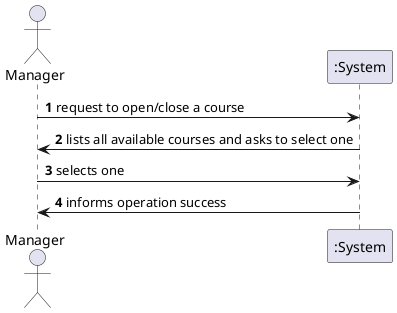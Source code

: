 @startuml
'https://plantuml.com/sequence-diagram
actor "Manager" as manager
participant ":System" as system
autonumber

manager -> system : request to open/close a course

system -> manager : lists all available courses and asks to select one

manager -> system: selects one

system -> manager: informs operation success

@enduml
